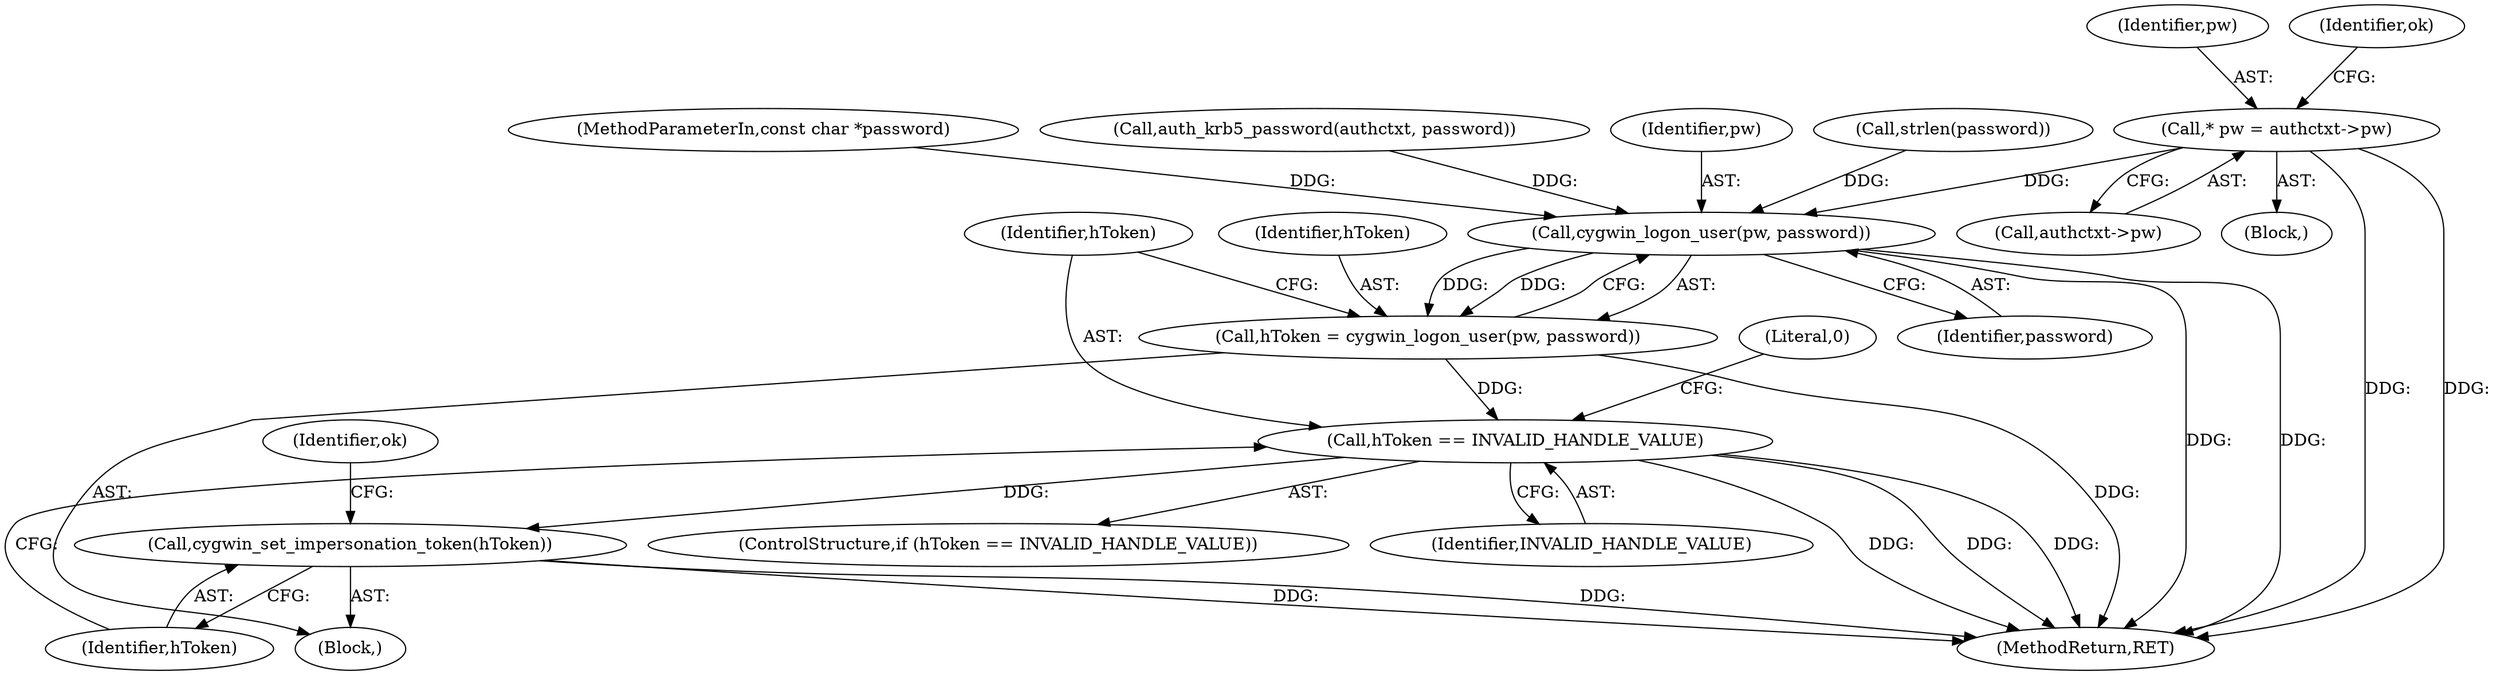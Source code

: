 digraph "0_openssh-portable_fcd135c9df440bcd2d5870405ad3311743d78d97@pointer" {
"1000106" [label="(Call,* pw = authctxt->pw)"];
"1000186" [label="(Call,cygwin_logon_user(pw, password))"];
"1000184" [label="(Call,hToken = cygwin_logon_user(pw, password))"];
"1000190" [label="(Call,hToken == INVALID_HANDLE_VALUE)"];
"1000195" [label="(Call,cygwin_set_impersonation_token(hToken))"];
"1000186" [label="(Call,cygwin_logon_user(pw, password))"];
"1000184" [label="(Call,hToken = cygwin_logon_user(pw, password))"];
"1000191" [label="(Identifier,hToken)"];
"1000194" [label="(Literal,0)"];
"1000190" [label="(Call,hToken == INVALID_HANDLE_VALUE)"];
"1000103" [label="(MethodParameterIn,const char *password)"];
"1000107" [label="(Identifier,pw)"];
"1000114" [label="(Identifier,ok)"];
"1000185" [label="(Identifier,hToken)"];
"1000182" [label="(Block,)"];
"1000189" [label="(ControlStructure,if (hToken == INVALID_HANDLE_VALUE))"];
"1000167" [label="(Call,auth_krb5_password(authctxt, password))"];
"1000104" [label="(Block,)"];
"1000198" [label="(Identifier,ok)"];
"1000195" [label="(Call,cygwin_set_impersonation_token(hToken))"];
"1000192" [label="(Identifier,INVALID_HANDLE_VALUE)"];
"1000238" [label="(MethodReturn,RET)"];
"1000108" [label="(Call,authctxt->pw)"];
"1000196" [label="(Identifier,hToken)"];
"1000106" [label="(Call,* pw = authctxt->pw)"];
"1000187" [label="(Identifier,pw)"];
"1000124" [label="(Call,strlen(password))"];
"1000188" [label="(Identifier,password)"];
"1000106" -> "1000104"  [label="AST: "];
"1000106" -> "1000108"  [label="CFG: "];
"1000107" -> "1000106"  [label="AST: "];
"1000108" -> "1000106"  [label="AST: "];
"1000114" -> "1000106"  [label="CFG: "];
"1000106" -> "1000238"  [label="DDG: "];
"1000106" -> "1000238"  [label="DDG: "];
"1000106" -> "1000186"  [label="DDG: "];
"1000186" -> "1000184"  [label="AST: "];
"1000186" -> "1000188"  [label="CFG: "];
"1000187" -> "1000186"  [label="AST: "];
"1000188" -> "1000186"  [label="AST: "];
"1000184" -> "1000186"  [label="CFG: "];
"1000186" -> "1000238"  [label="DDG: "];
"1000186" -> "1000238"  [label="DDG: "];
"1000186" -> "1000184"  [label="DDG: "];
"1000186" -> "1000184"  [label="DDG: "];
"1000124" -> "1000186"  [label="DDG: "];
"1000167" -> "1000186"  [label="DDG: "];
"1000103" -> "1000186"  [label="DDG: "];
"1000184" -> "1000182"  [label="AST: "];
"1000185" -> "1000184"  [label="AST: "];
"1000191" -> "1000184"  [label="CFG: "];
"1000184" -> "1000238"  [label="DDG: "];
"1000184" -> "1000190"  [label="DDG: "];
"1000190" -> "1000189"  [label="AST: "];
"1000190" -> "1000192"  [label="CFG: "];
"1000191" -> "1000190"  [label="AST: "];
"1000192" -> "1000190"  [label="AST: "];
"1000194" -> "1000190"  [label="CFG: "];
"1000196" -> "1000190"  [label="CFG: "];
"1000190" -> "1000238"  [label="DDG: "];
"1000190" -> "1000238"  [label="DDG: "];
"1000190" -> "1000238"  [label="DDG: "];
"1000190" -> "1000195"  [label="DDG: "];
"1000195" -> "1000182"  [label="AST: "];
"1000195" -> "1000196"  [label="CFG: "];
"1000196" -> "1000195"  [label="AST: "];
"1000198" -> "1000195"  [label="CFG: "];
"1000195" -> "1000238"  [label="DDG: "];
"1000195" -> "1000238"  [label="DDG: "];
}
